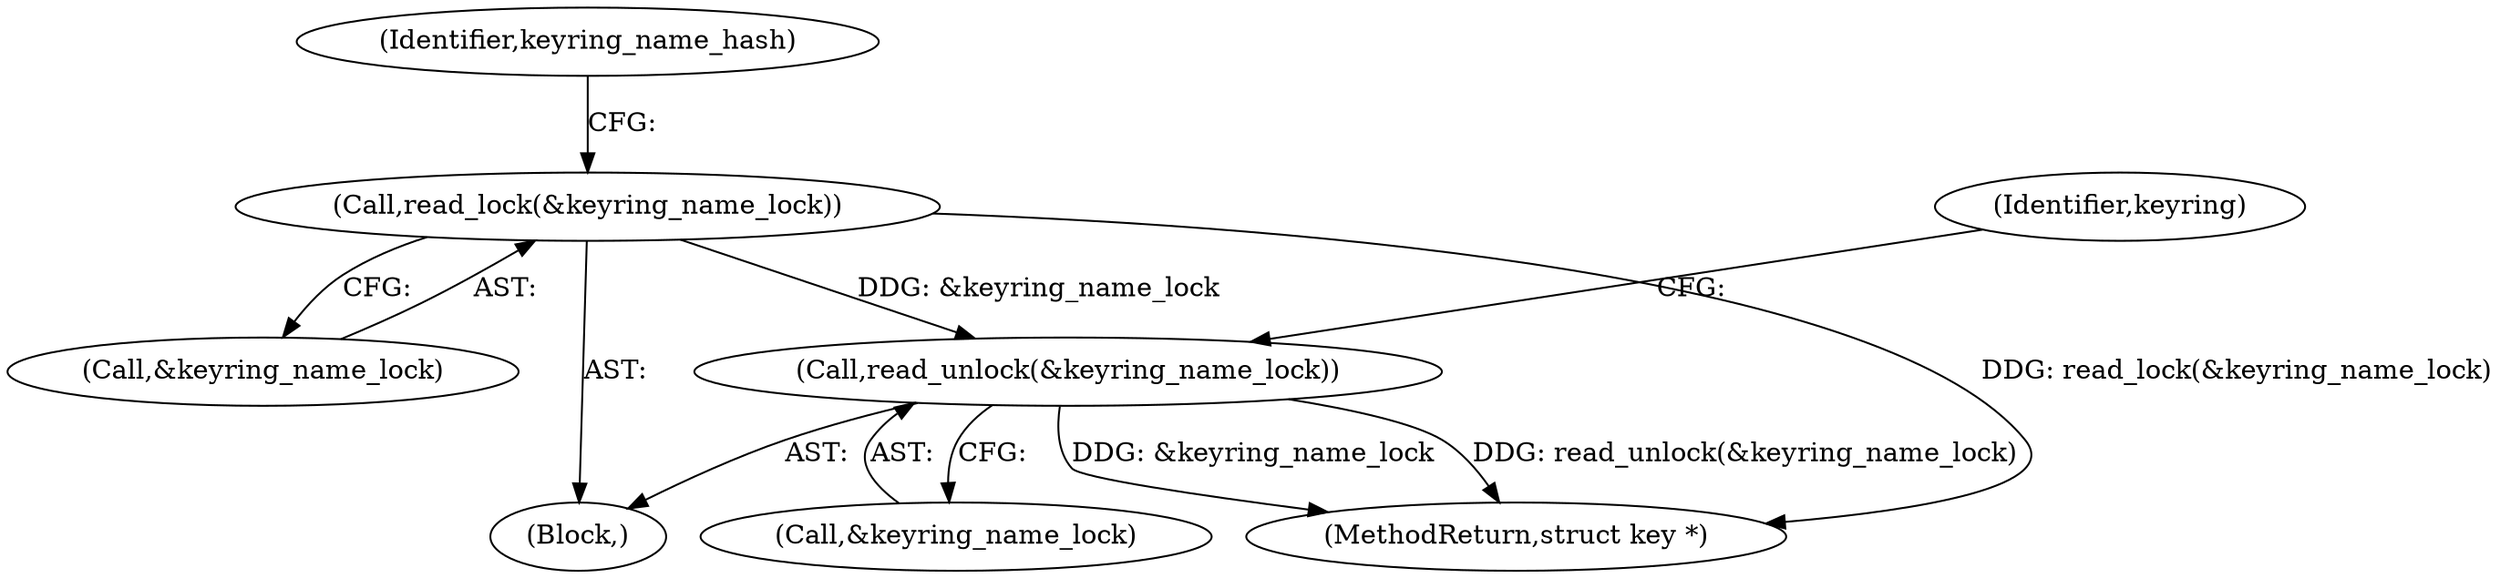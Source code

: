 digraph "0_linux_237bbd29f7a049d310d907f4b2716a7feef9abf3_0@API" {
"1000119" [label="(Call,read_lock(&keyring_name_lock))"];
"1000191" [label="(Call,read_unlock(&keyring_name_lock))"];
"1000192" [label="(Call,&keyring_name_lock)"];
"1000105" [label="(Block,)"];
"1000120" [label="(Call,&keyring_name_lock)"];
"1000119" [label="(Call,read_lock(&keyring_name_lock))"];
"1000125" [label="(Identifier,keyring_name_hash)"];
"1000195" [label="(Identifier,keyring)"];
"1000191" [label="(Call,read_unlock(&keyring_name_lock))"];
"1000196" [label="(MethodReturn,struct key *)"];
"1000119" -> "1000105"  [label="AST: "];
"1000119" -> "1000120"  [label="CFG: "];
"1000120" -> "1000119"  [label="AST: "];
"1000125" -> "1000119"  [label="CFG: "];
"1000119" -> "1000196"  [label="DDG: read_lock(&keyring_name_lock)"];
"1000119" -> "1000191"  [label="DDG: &keyring_name_lock"];
"1000191" -> "1000105"  [label="AST: "];
"1000191" -> "1000192"  [label="CFG: "];
"1000192" -> "1000191"  [label="AST: "];
"1000195" -> "1000191"  [label="CFG: "];
"1000191" -> "1000196"  [label="DDG: read_unlock(&keyring_name_lock)"];
"1000191" -> "1000196"  [label="DDG: &keyring_name_lock"];
}
